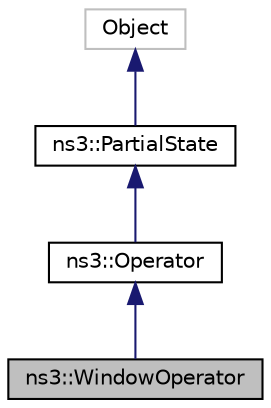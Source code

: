 digraph "ns3::WindowOperator"
{
 // LATEX_PDF_SIZE
  edge [fontname="Helvetica",fontsize="10",labelfontname="Helvetica",labelfontsize="10"];
  node [fontname="Helvetica",fontsize="10",shape=record];
  Node1 [label="ns3::WindowOperator",height=0.2,width=0.4,color="black", fillcolor="grey75", style="filled", fontcolor="black",tooltip=" "];
  Node2 -> Node1 [dir="back",color="midnightblue",fontsize="10",style="solid",fontname="Helvetica"];
  Node2 [label="ns3::Operator",height=0.2,width=0.4,color="black", fillcolor="white", style="filled",URL="$classns3_1_1_operator.html",tooltip=" "];
  Node3 -> Node2 [dir="back",color="midnightblue",fontsize="10",style="solid",fontname="Helvetica"];
  Node3 [label="ns3::PartialState",height=0.2,width=0.4,color="black", fillcolor="white", style="filled",URL="$classns3_1_1_partial_state.html",tooltip=" "];
  Node4 -> Node3 [dir="back",color="midnightblue",fontsize="10",style="solid",fontname="Helvetica"];
  Node4 [label="Object",height=0.2,width=0.4,color="grey75", fillcolor="white", style="filled",tooltip=" "];
}
